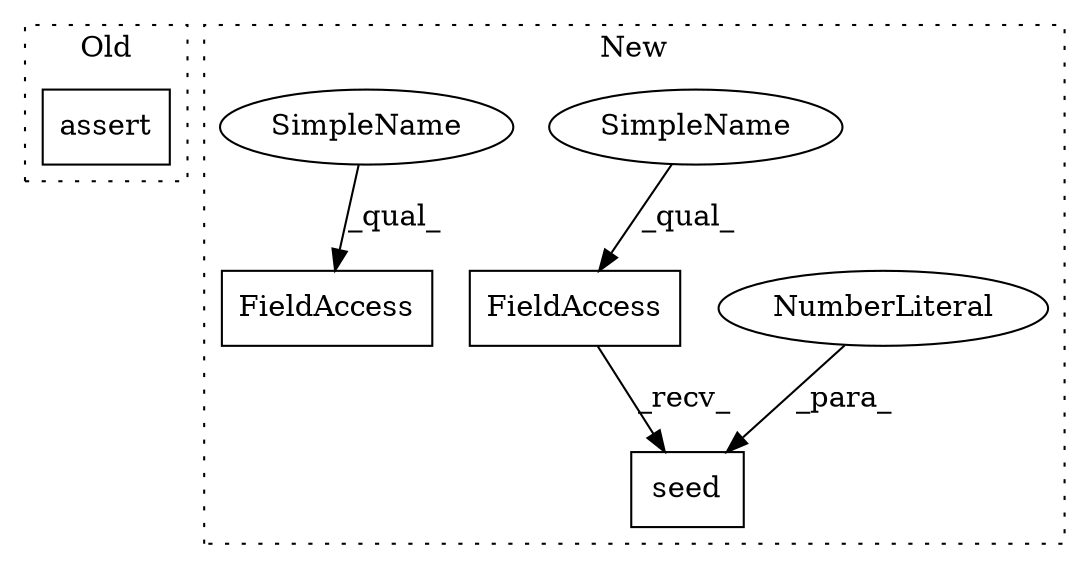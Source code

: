 digraph G {
subgraph cluster0 {
1 [label="assert" a="32" s="9120,9169" l="8,1" shape="box"];
label = "Old";
style="dotted";
}
subgraph cluster1 {
2 [label="seed" a="32" s="9578,9587" l="5,1" shape="box"];
3 [label="NumberLiteral" a="34" s="9583" l="4" shape="ellipse"];
4 [label="FieldAccess" a="22" s="9565" l="12" shape="box"];
5 [label="FieldAccess" a="22" s="9601" l="12" shape="box"];
6 [label="SimpleName" a="42" s="9565" l="5" shape="ellipse"];
7 [label="SimpleName" a="42" s="9601" l="5" shape="ellipse"];
label = "New";
style="dotted";
}
3 -> 2 [label="_para_"];
4 -> 2 [label="_recv_"];
6 -> 4 [label="_qual_"];
7 -> 5 [label="_qual_"];
}